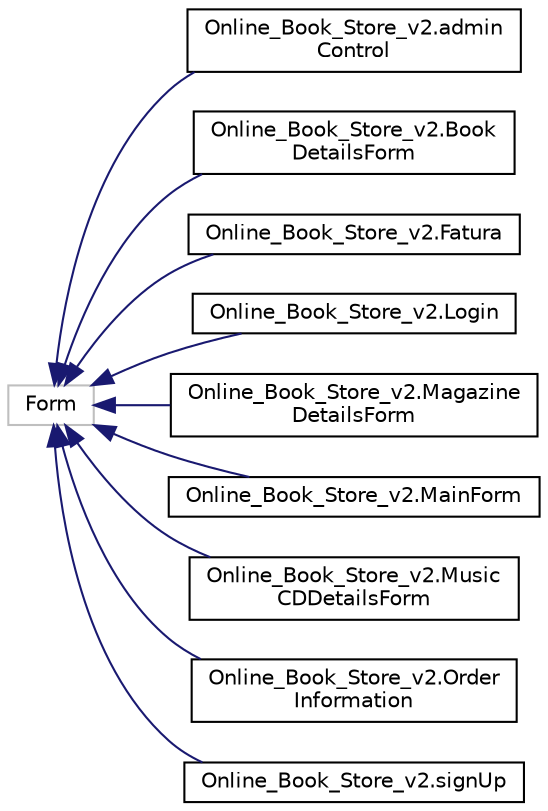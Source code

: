 digraph "Graphical Class Hierarchy"
{
 // LATEX_PDF_SIZE
  edge [fontname="Helvetica",fontsize="10",labelfontname="Helvetica",labelfontsize="10"];
  node [fontname="Helvetica",fontsize="10",shape=record];
  rankdir="LR";
  Node19 [label="Form",height=0.2,width=0.4,color="grey75", fillcolor="white", style="filled",tooltip=" "];
  Node19 -> Node0 [dir="back",color="midnightblue",fontsize="10",style="solid",fontname="Helvetica"];
  Node0 [label="Online_Book_Store_v2.admin\lControl",height=0.2,width=0.4,color="black", fillcolor="white", style="filled",URL="$class_online___book___store__v2_1_1admin_control.html",tooltip="Ths creates the general structure of the admin panel. Uses the datagridviews to user/product manageme..."];
  Node19 -> Node21 [dir="back",color="midnightblue",fontsize="10",style="solid",fontname="Helvetica"];
  Node21 [label="Online_Book_Store_v2.Book\lDetailsForm",height=0.2,width=0.4,color="black", fillcolor="white", style="filled",URL="$class_online___book___store__v2_1_1_book_details_form.html",tooltip=" "];
  Node19 -> Node22 [dir="back",color="midnightblue",fontsize="10",style="solid",fontname="Helvetica"];
  Node22 [label="Online_Book_Store_v2.Fatura",height=0.2,width=0.4,color="black", fillcolor="white", style="filled",URL="$class_online___book___store__v2_1_1_fatura.html",tooltip="Fatura Class"];
  Node19 -> Node23 [dir="back",color="midnightblue",fontsize="10",style="solid",fontname="Helvetica"];
  Node23 [label="Online_Book_Store_v2.Login",height=0.2,width=0.4,color="black", fillcolor="white", style="filled",URL="$class_online___book___store__v2_1_1_login.html",tooltip=" "];
  Node19 -> Node24 [dir="back",color="midnightblue",fontsize="10",style="solid",fontname="Helvetica"];
  Node24 [label="Online_Book_Store_v2.Magazine\lDetailsForm",height=0.2,width=0.4,color="black", fillcolor="white", style="filled",URL="$class_online___book___store__v2_1_1_magazine_details_form.html",tooltip=" "];
  Node19 -> Node25 [dir="back",color="midnightblue",fontsize="10",style="solid",fontname="Helvetica"];
  Node25 [label="Online_Book_Store_v2.MainForm",height=0.2,width=0.4,color="black", fillcolor="white", style="filled",URL="$class_online___book___store__v2_1_1_main_form.html",tooltip=" "];
  Node19 -> Node26 [dir="back",color="midnightblue",fontsize="10",style="solid",fontname="Helvetica"];
  Node26 [label="Online_Book_Store_v2.Music\lCDDetailsForm",height=0.2,width=0.4,color="black", fillcolor="white", style="filled",URL="$class_online___book___store__v2_1_1_music_c_d_details_form.html",tooltip=" "];
  Node19 -> Node27 [dir="back",color="midnightblue",fontsize="10",style="solid",fontname="Helvetica"];
  Node27 [label="Online_Book_Store_v2.Order\lInformation",height=0.2,width=0.4,color="black", fillcolor="white", style="filled",URL="$class_online___book___store__v2_1_1_order_information.html",tooltip=" "];
  Node19 -> Node28 [dir="back",color="midnightblue",fontsize="10",style="solid",fontname="Helvetica"];
  Node28 [label="Online_Book_Store_v2.signUp",height=0.2,width=0.4,color="black", fillcolor="white", style="filled",URL="$class_online___book___store__v2_1_1sign_up.html",tooltip="SignUp Form"];
}
